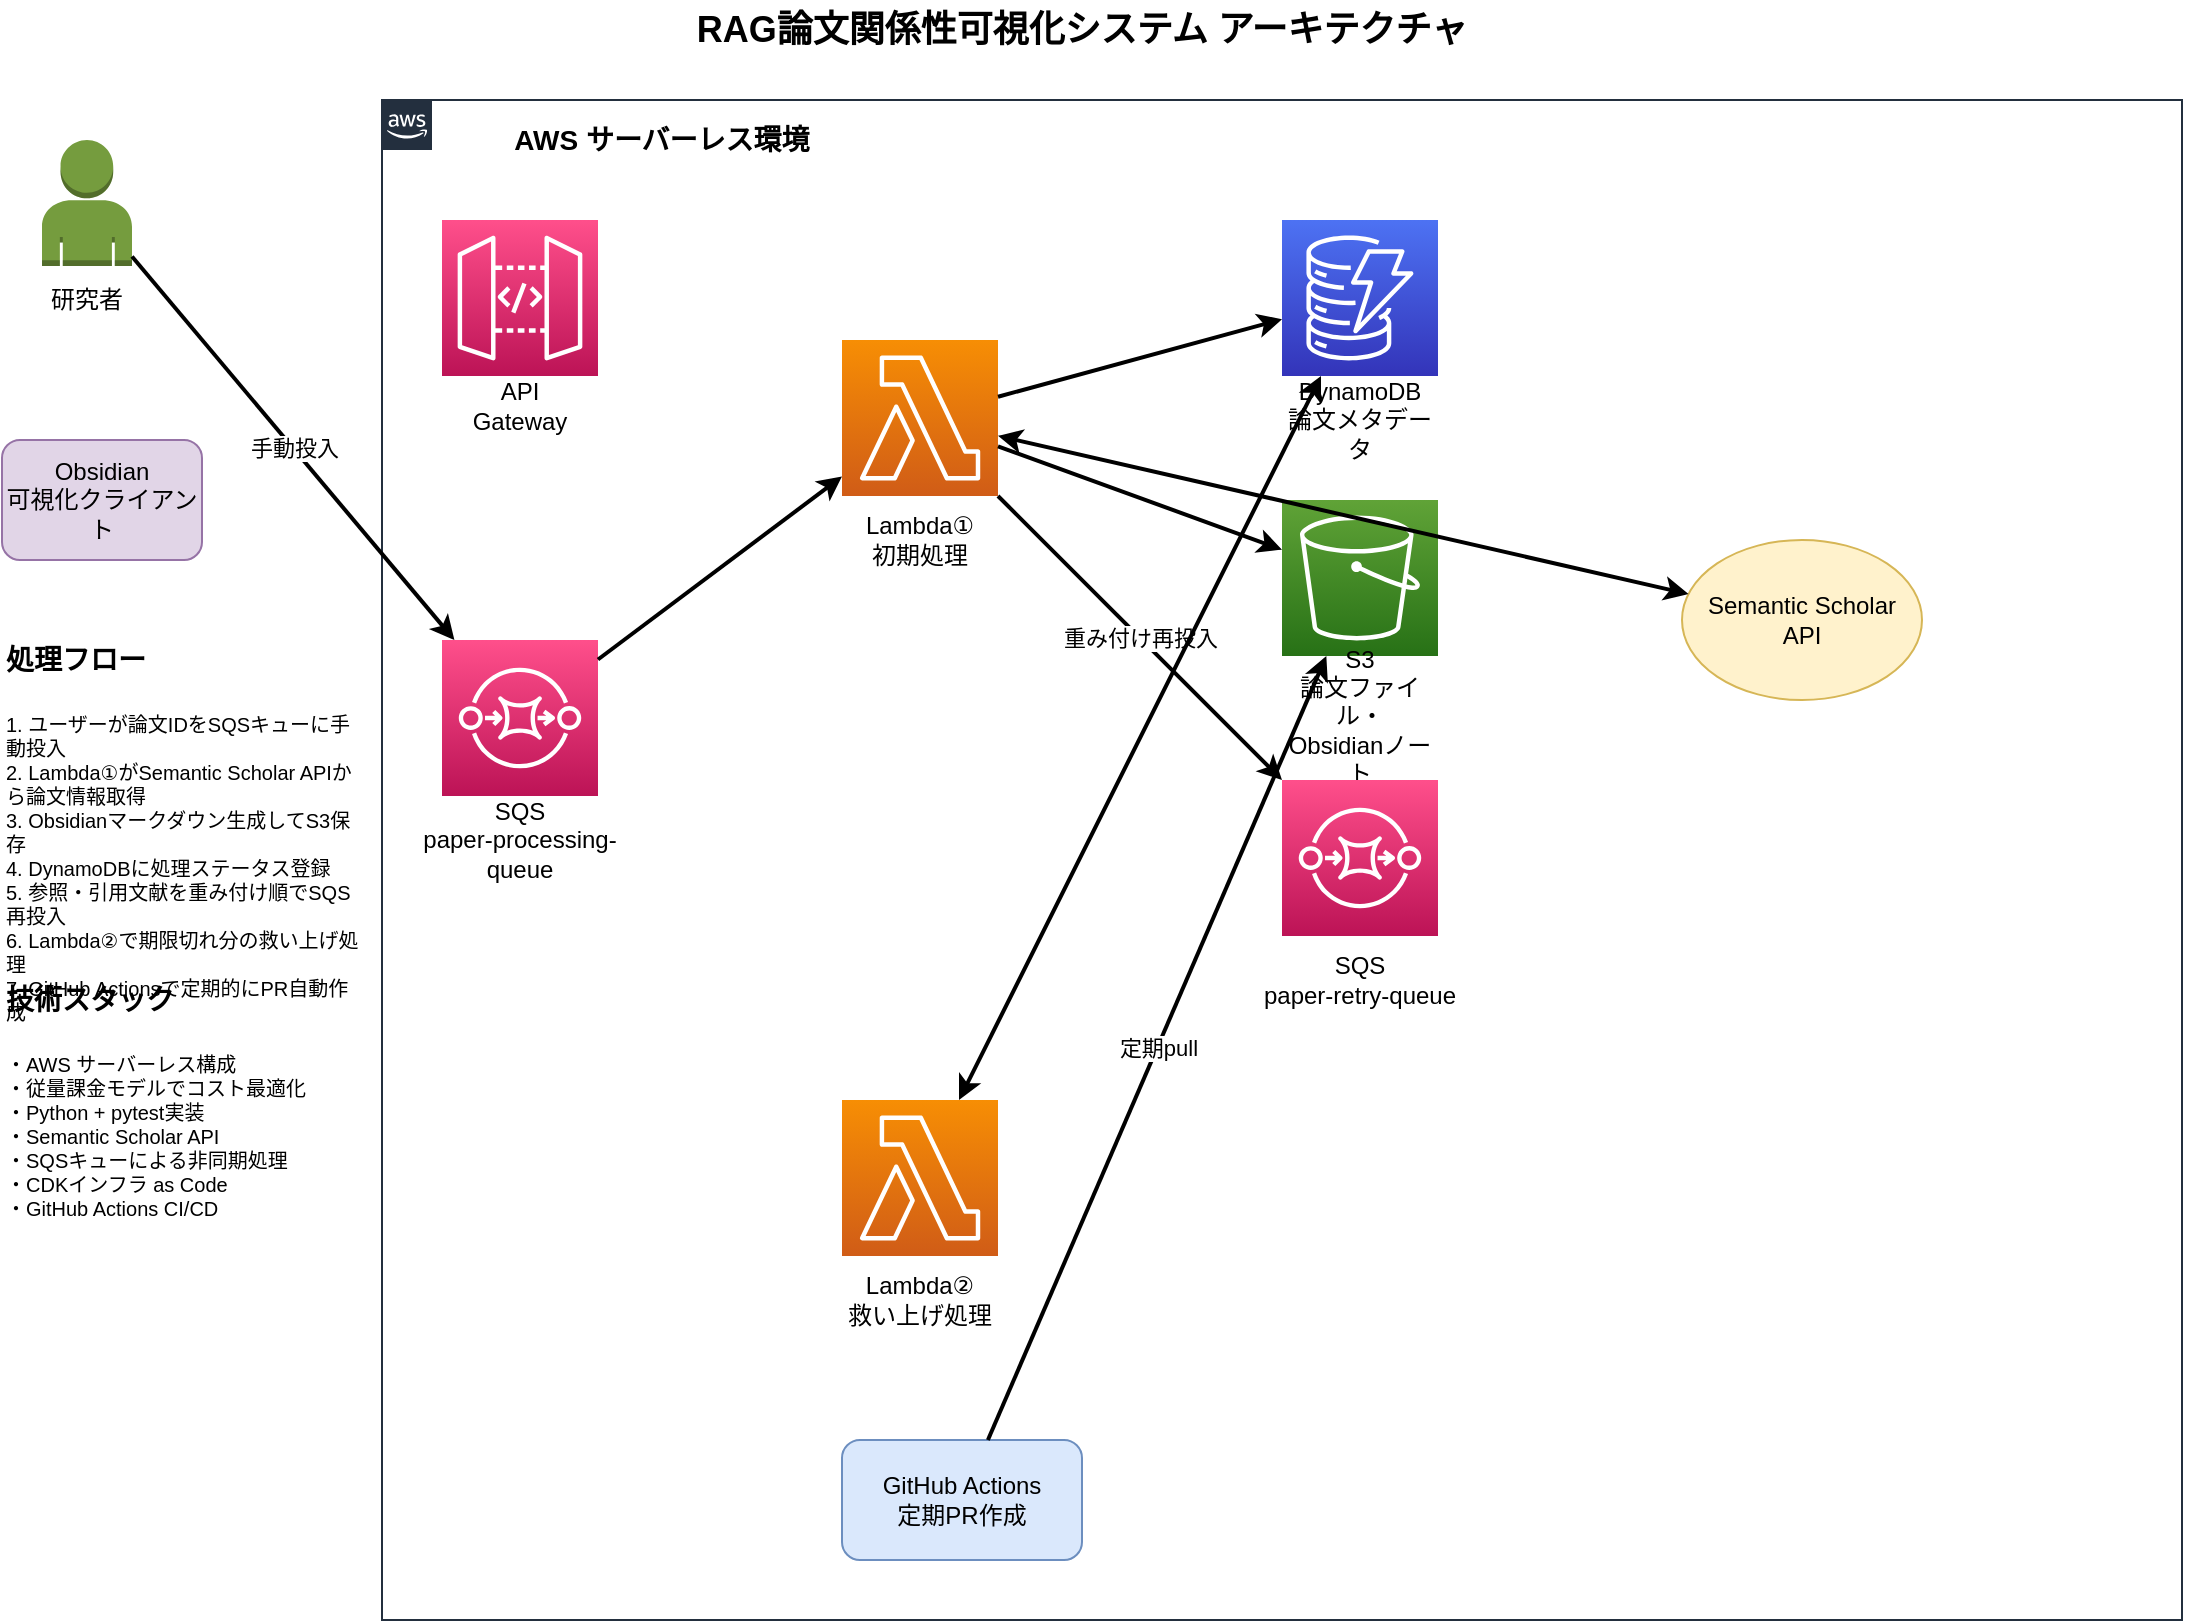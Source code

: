 <mxfile version="24.7.8" type="device">
  <diagram name="RAG論文関係性可視化システム" id="architecture">
    <mxGraphModel dx="1422" dy="794" grid="1" gridSize="10" guides="1" tooltips="1" connect="1" arrows="1" fold="1" page="1" pageScale="1" pageWidth="1200" pageHeight="900" math="0" shadow="0">
      <root>
        <mxCell id="0" />
        <mxCell id="1" parent="0" />
        
        <!-- システムタイトル -->
        <mxCell id="title" value="RAG論文関係性可視化システム アーキテクチャ" style="text;html=1;strokeColor=none;fillColor=none;align=center;verticalAlign=middle;whiteSpace=wrap;rounded=0;fontSize=18;fontStyle=1" vertex="1" parent="1">
          <mxGeometry x="350" y="30" width="500" height="30" as="geometry" />
        </mxCell>
        
        <!-- ユーザー -->
        <mxCell id="user" value="" style="outlineConnect=0;dashed=0;verticalLabelPosition=bottom;verticalAlign=top;align=center;html=1;shape=mxgraph.aws3.user;fillColor=#759C3E;gradientColor=none;" vertex="1" parent="1">
          <mxGeometry x="80" y="100" width="45" height="63" as="geometry" />
        </mxCell>
        <mxCell id="user-label" value="研究者" style="text;html=1;strokeColor=none;fillColor=none;align=center;verticalAlign=middle;whiteSpace=wrap;rounded=0;" vertex="1" parent="1">
          <mxGeometry x="70" y="170" width="65" height="20" as="geometry" />
        </mxCell>
        
        <!-- Obsidian Client -->
        <mxCell id="obsidian" value="Obsidian&#xa;可視化クライアント" style="rounded=1;whiteSpace=wrap;html=1;fillColor=#e1d5e7;strokeColor=#9673a6;" vertex="1" parent="1">
          <mxGeometry x="60" y="250" width="100" height="60" as="geometry" />
        </mxCell>
        
        <!-- AWS Cloud -->
        <mxCell id="aws-cloud" value="" style="sketch=0;outlineConnect=0;gradientColor=none;html=1;whiteSpace=wrap;fontSize=12;fontStyle=0;shape=mxgraph.aws4.group;grIcon=mxgraph.aws4.group_aws_cloud_alt;strokeColor=#232F3E;fillColor=none;verticalAlign=top;align=left;spacingLeft=30;fontColor=#232F3E;dashed=0;" vertex="1" parent="1">
          <mxGeometry x="250" y="80" width="900" height="760" as="geometry" />
        </mxCell>
        <mxCell id="aws-label" value="AWS サーバーレス環境" style="text;html=1;strokeColor=none;fillColor=none;align=center;verticalAlign=middle;whiteSpace=wrap;rounded=0;fontSize=14;fontStyle=1" vertex="1" parent="1">
          <mxGeometry x="300" y="90" width="180" height="20" as="geometry" />
        </mxCell>
        
        <!-- API Gateway -->
        <mxCell id="api-gateway" value="" style="sketch=0;points=[[0,0,0],[0.25,0,0],[0.5,0,0],[0.75,0,0],[1,0,0],[0,1,0],[0.25,1,0],[0.5,1,0],[0.75,1,0],[1,1,0],[0,0.25,0],[0,0.5,0],[0,0.75,0],[1,0.25,0],[1,0.5,0],[1,0.75,0]];outlineConnect=0;fontColor=#232F3E;gradientColor=#FF4F8B;gradientDirection=north;fillColor=#BC1356;strokeColor=#ffffff;dashed=0;verticalLabelPosition=bottom;verticalAlign=top;align=center;html=1;fontSize=12;fontStyle=0;aspect=fixed;shape=mxgraph.aws4.resourceIcon;resIcon=mxgraph.aws4.api_gateway;" vertex="1" parent="1">
          <mxGeometry x="280" y="140" width="78" height="78" as="geometry" />
        </mxCell>
        <mxCell id="api-gateway-label" value="API Gateway" style="text;html=1;strokeColor=none;fillColor=none;align=center;verticalAlign=middle;whiteSpace=wrap;rounded=0;" vertex="1" parent="1">
          <mxGeometry x="289" y="225" width="60" height="15" as="geometry" />
        </mxCell>
        
        <!-- Lambda Functions -->
        <mxCell id="lambda-initial" value="" style="sketch=0;points=[[0,0,0],[0.25,0,0],[0.5,0,0],[0.75,0,0],[1,0,0],[0,1,0],[0.25,1,0],[0.5,1,0],[0.75,1,0],[1,1,0],[0,0.25,0],[0,0.5,0],[0,0.75,0],[1,0.25,0],[1,0.5,0],[1,0.75,0]];outlineConnect=0;fontColor=#232F3E;gradientColor=#F78E04;gradientDirection=north;fillColor=#D05C17;strokeColor=#ffffff;dashed=0;verticalLabelPosition=bottom;verticalAlign=top;align=center;html=1;fontSize=12;fontStyle=0;aspect=fixed;shape=mxgraph.aws4.resourceIcon;resIcon=mxgraph.aws4.lambda;" vertex="1" parent="1">
          <mxGeometry x="480" y="200" width="78" height="78" as="geometry" />
        </mxCell>
        <mxCell id="lambda-initial-label" value="Lambda①&#xa;初期処理" style="text;html=1;strokeColor=none;fillColor=none;align=center;verticalAlign=middle;whiteSpace=wrap;rounded=0;" vertex="1" parent="1">
          <mxGeometry x="479" y="285" width="80" height="30" as="geometry" />
        </mxCell>
        
        <mxCell id="lambda-retry" value="" style="sketch=0;points=[[0,0,0],[0.25,0,0],[0.5,0,0],[0.75,0,0],[1,0,0],[0,1,0],[0.25,1,0],[0.5,1,0],[0.75,1,0],[1,1,0],[0,0.25,0],[0,0.5,0],[0,0.75,0],[1,0.25,0],[1,0.5,0],[1,0.75,0]];outlineConnect=0;fontColor=#232F3E;gradientColor=#F78E04;gradientDirection=north;fillColor=#D05C17;strokeColor=#ffffff;dashed=0;verticalLabelPosition=bottom;verticalAlign=top;align=center;html=1;fontSize=12;fontStyle=0;aspect=fixed;shape=mxgraph.aws4.resourceIcon;resIcon=mxgraph.aws4.lambda;" vertex="1" parent="1">
          <mxGeometry x="480" y="580" width="78" height="78" as="geometry" />
        </mxCell>
        <mxCell id="lambda-retry-label" value="Lambda②&#xa;救い上げ処理" style="text;html=1;strokeColor=none;fillColor=none;align=center;verticalAlign=middle;whiteSpace=wrap;rounded=0;" vertex="1" parent="1">
          <mxGeometry x="469" y="665" width="100" height="30" as="geometry" />
        </mxCell>
        
        <!-- DynamoDB -->
        <mxCell id="dynamodb" value="" style="sketch=0;points=[[0,0,0],[0.25,0,0],[0.5,0,0],[0.75,0,0],[1,0,0],[0,1,0],[0.25,1,0],[0.5,1,0],[0.75,1,0],[1,1,0],[0,0.25,0],[0,0.5,0],[0,0.75,0],[1,0.25,0],[1,0.5,0],[1,0.75,0]];outlineConnect=0;fontColor=#232F3E;gradientColor=#4D72F3;gradientDirection=north;fillColor=#3334B9;strokeColor=#ffffff;dashed=0;verticalLabelPosition=bottom;verticalAlign=top;align=center;html=1;fontSize=12;fontStyle=0;aspect=fixed;shape=mxgraph.aws4.resourceIcon;resIcon=mxgraph.aws4.dynamodb;" vertex="1" parent="1">
          <mxGeometry x="700" y="140" width="78" height="78" as="geometry" />
        </mxCell>
        <mxCell id="dynamodb-label" value="DynamoDB&#xa;論文メタデータ" style="text;html=1;strokeColor=none;fillColor=none;align=center;verticalAlign=middle;whiteSpace=wrap;rounded=0;" vertex="1" parent="1">
          <mxGeometry x="699" y="225" width="80" height="30" as="geometry" />
        </mxCell>
        
        <!-- S3 -->
        <mxCell id="s3" value="" style="sketch=0;points=[[0,0,0],[0.25,0,0],[0.5,0,0],[0.75,0,0],[1,0,0],[0,1,0],[0.25,1,0],[0.5,1,0],[0.75,1,0],[1,1,0],[0,0.25,0],[0,0.5,0],[0,0.75,0],[1,0.25,0],[1,0.5,0],[1,0.75,0]];outlineConnect=0;fontColor=#232F3E;gradientColor=#60A337;gradientDirection=north;fillColor=#277116;strokeColor=#ffffff;dashed=0;verticalLabelPosition=bottom;verticalAlign=top;align=center;html=1;fontSize=12;fontStyle=0;aspect=fixed;shape=mxgraph.aws4.resourceIcon;resIcon=mxgraph.aws4.s3;" vertex="1" parent="1">
          <mxGeometry x="700" y="280" width="78" height="78" as="geometry" />
        </mxCell>
        <mxCell id="s3-label" value="S3&#xa;論文ファイル・&#xa;Obsidianノート" style="text;html=1;strokeColor=none;fillColor=none;align=center;verticalAlign=middle;whiteSpace=wrap;rounded=0;" vertex="1" parent="1">
          <mxGeometry x="699" y="365" width="80" height="45" as="geometry" />
        </mxCell>
        
        <!-- SQS -->
        <mxCell id="sqs-processing" value="" style="sketch=0;points=[[0,0,0],[0.25,0,0],[0.5,0,0],[0.75,0,0],[1,0,0],[0,1,0],[0.25,1,0],[0.5,1,0],[0.75,1,0],[1,1,0],[0,0.25,0],[0,0.5,0],[0,0.75,0],[1,0.25,0],[1,0.5,0],[1,0.75,0]];outlineConnect=0;fontColor=#232F3E;gradientColor=#FF4F8B;gradientDirection=north;fillColor=#BC1356;strokeColor=#ffffff;dashed=0;verticalLabelPosition=bottom;verticalAlign=top;align=center;html=1;fontSize=12;fontStyle=0;aspect=fixed;shape=mxgraph.aws4.resourceIcon;resIcon=mxgraph.aws4.sqs;" vertex="1" parent="1">
          <mxGeometry x="280" y="350" width="78" height="78" as="geometry" />
        </mxCell>
        <mxCell id="sqs-processing-label" value="SQS&#xa;paper-processing-queue" style="text;html=1;strokeColor=none;fillColor=none;align=center;verticalAlign=middle;whiteSpace=wrap;rounded=0;" vertex="1" parent="1">
          <mxGeometry x="259" y="435" width="120" height="30" as="geometry" />
        </mxCell>
        
        <mxCell id="sqs-retry" value="" style="sketch=0;points=[[0,0,0],[0.25,0,0],[0.5,0,0],[0.75,0,0],[1,0,0],[0,1,0],[0.25,1,0],[0.5,1,0],[0.75,1,0],[1,1,0],[0,0.25,0],[0,0.5,0],[0,0.75,0],[1,0.25,0],[1,0.5,0],[1,0.75,0]];outlineConnect=0;fontColor=#232F3E;gradientColor=#FF4F8B;gradientDirection=north;fillColor=#BC1356;strokeColor=#ffffff;dashed=0;verticalLabelPosition=bottom;verticalAlign=top;align=center;html=1;fontSize=12;fontStyle=0;aspect=fixed;shape=mxgraph.aws4.resourceIcon;resIcon=mxgraph.aws4.sqs;" vertex="1" parent="1">
          <mxGeometry x="700" y="420" width="78" height="78" as="geometry" />
        </mxCell>
        <mxCell id="sqs-retry-label" value="SQS&#xa;paper-retry-queue" style="text;html=1;strokeColor=none;fillColor=none;align=center;verticalAlign=middle;whiteSpace=wrap;rounded=0;" vertex="1" parent="1">
          <mxGeometry x="689" y="505" width="100" height="30" as="geometry" />
        </mxCell>
        
        <!-- GitHub Actions -->
        <mxCell id="github-actions" value="GitHub Actions&#xa;定期PR作成" style="rounded=1;whiteSpace=wrap;html=1;fillColor=#dae8fc;strokeColor=#6c8ebf;" vertex="1" parent="1">
          <mxGeometry x="480" y="750" width="120" height="60" as="geometry" />
        </mxCell>
        
        <!-- 外部API -->
        <mxCell id="semantic-scholar" value="Semantic Scholar&#xa;API" style="ellipse;whiteSpace=wrap;html=1;fillColor=#fff2cc;strokeColor=#d6b656;" vertex="1" parent="1">
          <mxGeometry x="900" y="300" width="120" height="80" as="geometry" />
        </mxCell>
        
        <!-- 接続線 -->
        <!-- ユーザー → SQS (手動投入) -->
        <mxCell id="arrow1" value="手動投入" style="endArrow=classic;html=1;strokeWidth=2;" edge="1" parent="1" source="user" target="sqs-processing">
          <mxGeometry width="50" height="50" relative="1" as="geometry">
            <mxPoint x="400" y="400" as="sourcePoint" />
            <mxPoint x="450" y="350" as="targetPoint" />
          </mxGeometry>
        </mxCell>
        
        <!-- SQS → Lambda① -->
        <mxCell id="arrow2" value="" style="endArrow=classic;html=1;strokeWidth=2;" edge="1" parent="1" source="sqs-processing" target="lambda-initial">
          <mxGeometry width="50" height="50" relative="1" as="geometry">
            <mxPoint x="400" y="400" as="sourcePoint" />
            <mxPoint x="450" y="350" as="targetPoint" />
          </mxGeometry>
        </mxCell>
        
        <!-- Lambda① → Semantic Scholar API -->
        <mxCell id="arrow3" value="" style="endArrow=classic;startArrow=classic;html=1;strokeWidth=2;" edge="1" parent="1" source="lambda-initial" target="semantic-scholar">
          <mxGeometry width="50" height="50" relative="1" as="geometry">
            <mxPoint x="400" y="400" as="sourcePoint" />
            <mxPoint x="450" y="350" as="targetPoint" />
          </mxGeometry>
        </mxCell>
        
        <!-- Lambda① → S3 -->
        <mxCell id="arrow4" value="" style="endArrow=classic;html=1;strokeWidth=2;" edge="1" parent="1" source="lambda-initial" target="s3">
          <mxGeometry width="50" height="50" relative="1" as="geometry">
            <mxPoint x="400" y="400" as="sourcePoint" />
            <mxPoint x="450" y="350" as="targetPoint" />
          </mxGeometry>
        </mxCell>
        
        <!-- Lambda① → DynamoDB -->
        <mxCell id="arrow5" value="" style="endArrow=classic;html=1;strokeWidth=2;" edge="1" parent="1" source="lambda-initial" target="dynamodb">
          <mxGeometry width="50" height="50" relative="1" as="geometry">
            <mxPoint x="400" y="400" as="sourcePoint" />
            <mxPoint x="450" y="350" as="targetPoint" />
          </mxGeometry>
        </mxCell>
        
        <!-- Lambda① → SQS (再投入) -->
        <mxCell id="arrow6" value="重み付け再投入" style="endArrow=classic;html=1;strokeWidth=2;curved=1;" edge="1" parent="1" source="lambda-initial" target="sqs-retry">
          <mxGeometry width="50" height="50" relative="1" as="geometry">
            <mxPoint x="400" y="400" as="sourcePoint" />
            <mxPoint x="450" y="350" as="targetPoint" />
          </mxGeometry>
        </mxCell>
        
        <!-- Lambda② → DynamoDB -->
        <mxCell id="arrow7" value="" style="endArrow=classic;startArrow=classic;html=1;strokeWidth=2;" edge="1" parent="1" source="lambda-retry" target="dynamodb">
          <mxGeometry width="50" height="50" relative="1" as="geometry">
            <mxPoint x="400" y="400" as="sourcePoint" />
            <mxPoint x="450" y="350" as="targetPoint" />
          </mxGeometry>
        </mxCell>
        
        <!-- GitHub Actions → S3 -->
        <mxCell id="arrow8" value="定期pull" style="endArrow=classic;html=1;strokeWidth=2;" edge="1" parent="1" source="github-actions" target="s3">
          <mxGeometry width="50" height="50" relative="1" as="geometry">
            <mxPoint x="400" y="400" as="sourcePoint" />
            <mxPoint x="450" y="350" as="targetPoint" />
          </mxGeometry>
        </mxCell>
        
        <!-- 処理フロー説明 -->
        <mxCell id="flow-title" value="処理フロー" style="text;html=1;strokeColor=none;fillColor=none;align=left;verticalAlign=middle;whiteSpace=wrap;rounded=0;fontSize=14;fontStyle=1" vertex="1" parent="1">
          <mxGeometry x="60" y="350" width="80" height="20" as="geometry" />
        </mxCell>
        
        <mxCell id="flow-desc" value="1. ユーザーが論文IDをSQSキューに手動投入&#xa;2. Lambda①がSemantic Scholar APIから論文情報取得&#xa;3. Obsidianマークダウン生成してS3保存&#xa;4. DynamoDBに処理ステータス登録&#xa;5. 参照・引用文献を重み付け順でSQS再投入&#xa;6. Lambda②で期限切れ分の救い上げ処理&#xa;7. GitHub Actionsで定期的にPR自動作成" style="text;html=1;strokeColor=none;fillColor=none;align=left;verticalAlign=top;whiteSpace=wrap;rounded=0;fontSize=10;" vertex="1" parent="1">
          <mxGeometry x="60" y="380" width="180" height="140" as="geometry" />
        </mxCell>
        
        <!-- 技術スタック説明 -->
        <mxCell id="tech-title" value="技術スタック" style="text;html=1;strokeColor=none;fillColor=none;align=left;verticalAlign=middle;whiteSpace=wrap;rounded=0;fontSize=14;fontStyle=1" vertex="1" parent="1">
          <mxGeometry x="60" y="520" width="100" height="20" as="geometry" />
        </mxCell>
        
        <mxCell id="tech-desc" value="・AWS サーバーレス構成&#xa;・従量課金モデルでコスト最適化&#xa;・Python + pytest実装&#xa;・Semantic Scholar API&#xa;・SQSキューによる非同期処理&#xa;・CDKインフラ as Code&#xa;・GitHub Actions CI/CD" style="text;html=1;strokeColor=none;fillColor=none;align=left;verticalAlign=top;whiteSpace=wrap;rounded=0;fontSize=10;" vertex="1" parent="1">
          <mxGeometry x="60" y="550" width="180" height="120" as="geometry" />
        </mxCell>
        
      </root>
    </mxGraphModel>
  </diagram>
</mxfile>